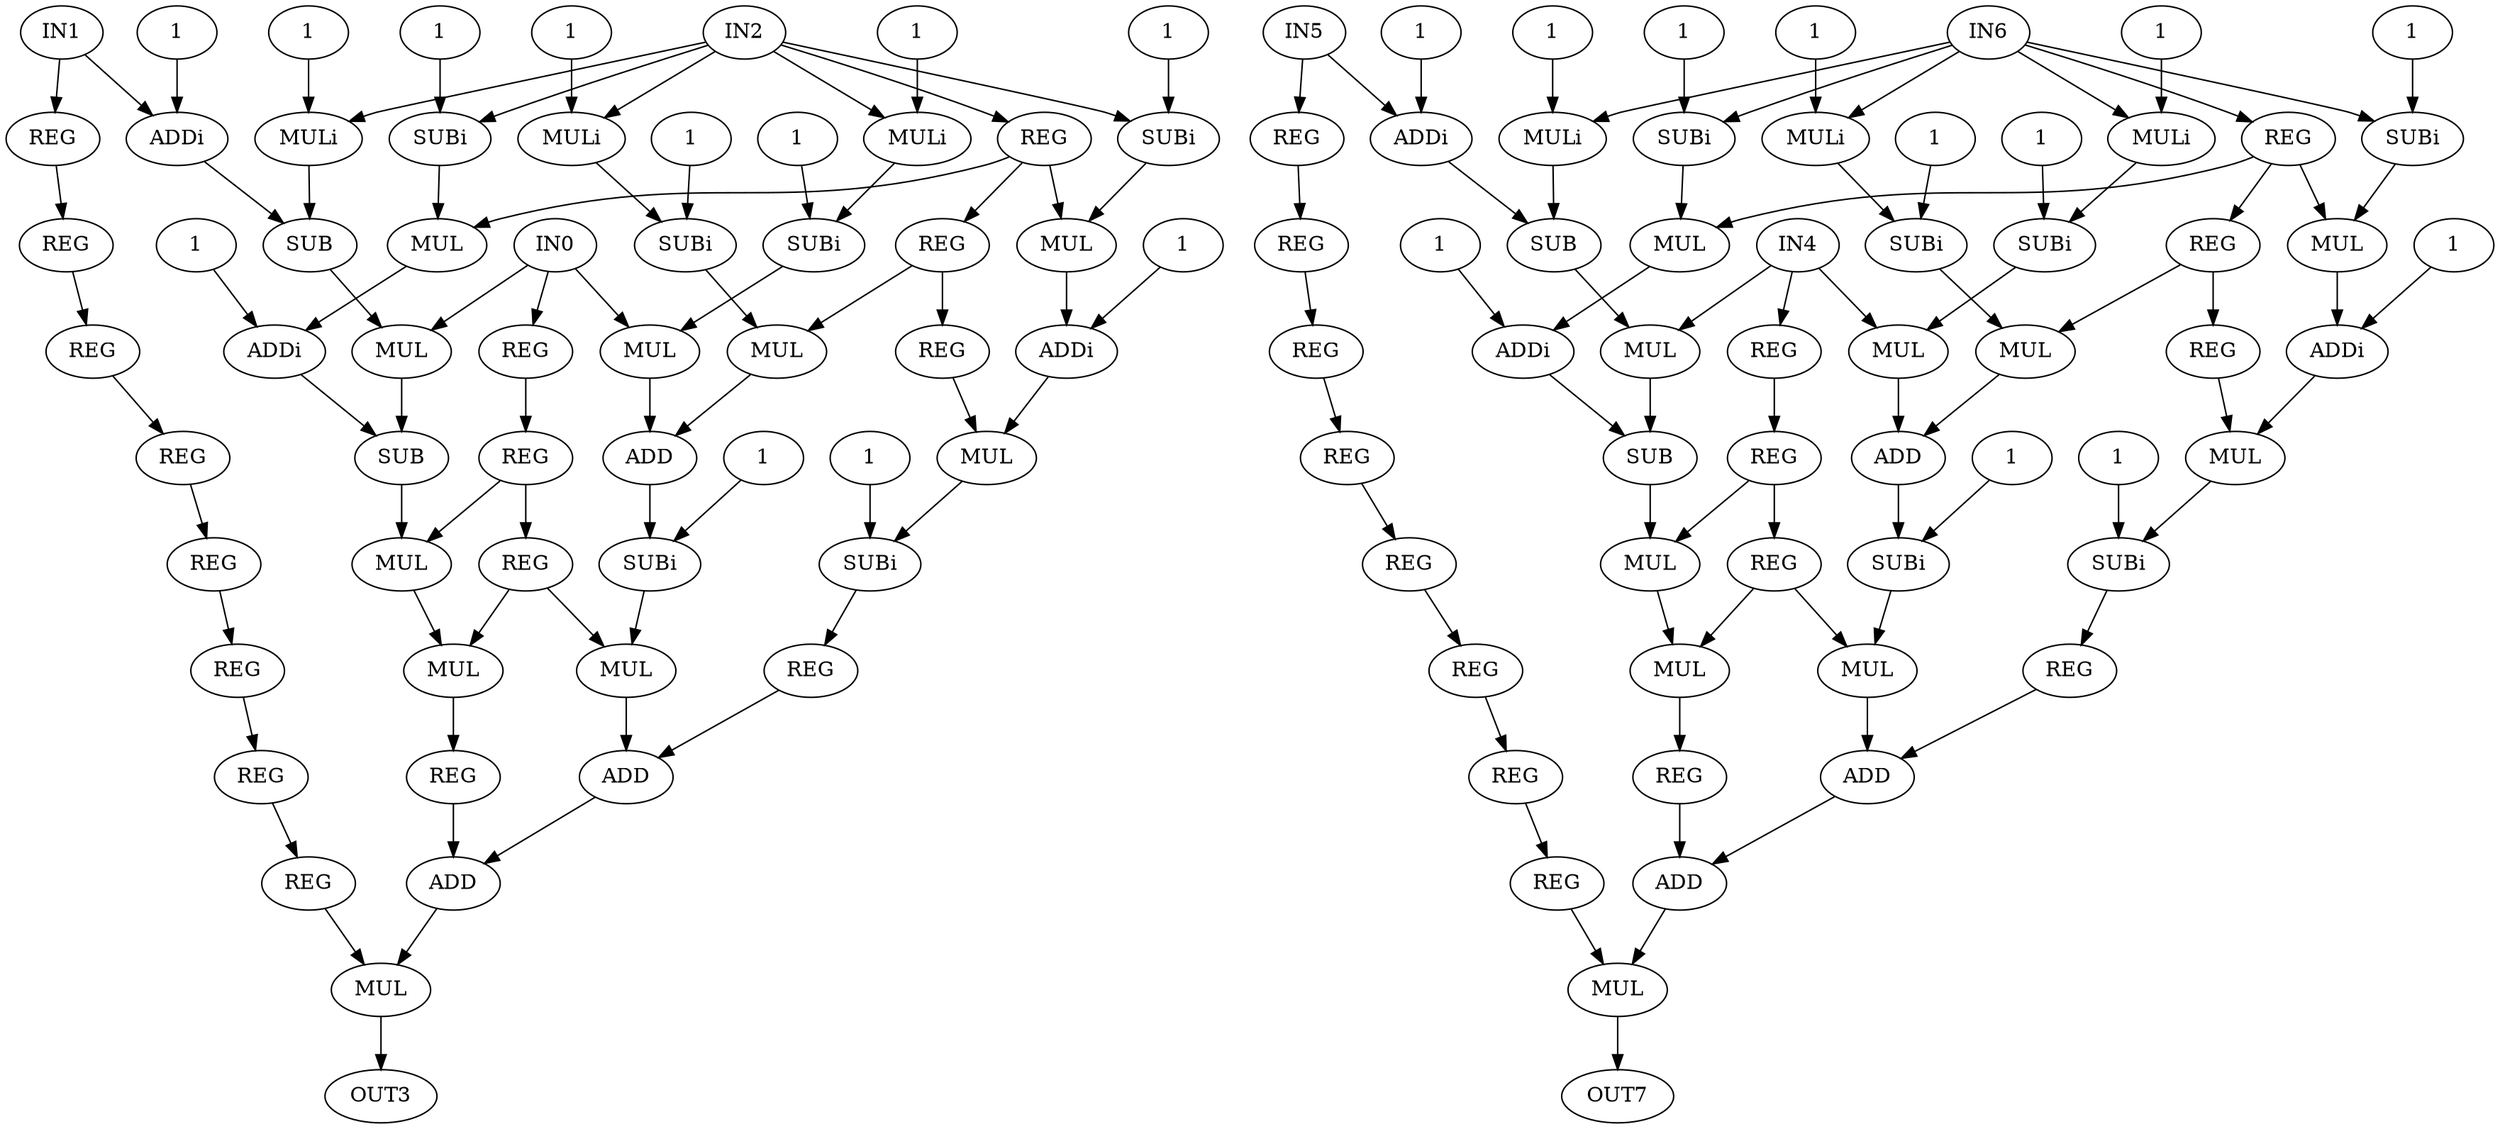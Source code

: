 digraph poly5{
 0 [ label = IN0 ]
 1 [ label = IN1 ]
 2 [ label = IN2 ]
 3 [ label = OUT3 ]
 4 [ label = IN4 ]
 5 [ label = IN5 ]
 6 [ label = IN6 ]
 7 [ label = OUT7 ]
 8 [ label = REG]
 9 [ label = REG]
 10 [ label = REG]
 11 [ label = REG]
 12 [ label = REG]
 13 [ label = REG]
 14 [ label = REG]
 15 [ label = REG]
 16 [ label = REG]
 17 [ label = REG]
 18 [ label = REG]
 19 [ label = REG]
 20 [ label = REG]
 21 [ label = REG]
 22 [ label = SUBi, VALUE = 1]
 "22.1"[ label = 1 ]
 23 [ label = SUBi, VALUE = 1]
 "23.1"[ label = 1 ]
 24 [ label = MULi, VALUE = 1]
 "24.1"[ label = 1 ]
 25 [ label = MULi, VALUE = 1]
 "25.1"[ label = 1 ]
 26 [ label = MULi, VALUE = 1]
 "26.1"[ label = 1 ]
 27 [ label = ADDi, VALUE = 1]
 "27.1"[ label = 1 ]
 28 [ label = MUL]
 29 [ label = SUBi, VALUE = 1]
 "29.1"[ label = 1 ]
 30 [ label = SUBi, VALUE = 1]
 "30.1"[ label = 1 ]
 31 [ label = MUL]
 32 [ label = SUB]
 33 [ label = ADDi, VALUE = 1]
 "33.1"[ label = 1 ]
 34 [ label = MUL]
 35 [ label = MUL]
 36 [ label = ADDi, VALUE = 1]
 "36.1"[ label = 1 ]
 37 [ label = MUL]
 38 [ label = MUL]
 39 [ label = ADD]
 40 [ label = SUB]
 41 [ label = SUBi, VALUE = 1]
 "41.1"[ label = 1 ]
 42 [ label = SUBi, VALUE = 1]
 "42.1"[ label = 1 ]
 43 [ label = MUL]
 44 [ label = MUL]
 45 [ label = MUL]
 46 [ label = REG]
 47 [ label = REG]
 48 [ label = ADD]
 49 [ label = ADD]
 50 [ label = MUL]
 51 [ label = REG]
 52 [ label = REG]
 53 [ label = REG]
 54 [ label = REG]
 55 [ label = REG]
 56 [ label = REG]
 57 [ label = REG]
 58 [ label = REG]
 59 [ label = REG]
 60 [ label = REG]
 61 [ label = REG]
 62 [ label = REG]
 63 [ label = REG]
 64 [ label = REG]
 65 [ label = SUBi, VALUE = 1]
 "65.1"[ label = 1 ]
 66 [ label = SUBi, VALUE = 1]
 "66.1"[ label = 1 ]
 67 [ label = MULi, VALUE = 1]
 "67.1"[ label = 1 ]
 68 [ label = MULi, VALUE = 1]
 "68.1"[ label = 1 ]
 69 [ label = MULi, VALUE = 1]
 "69.1"[ label = 1 ]
 70 [ label = ADDi, VALUE = 1]
 "70.1"[ label = 1 ]
 71 [ label = MUL]
 72 [ label = SUBi, VALUE = 1]
 "72.1"[ label = 1 ]
 73 [ label = SUBi, VALUE = 1]
 "73.1"[ label = 1 ]
 74 [ label = MUL]
 75 [ label = SUB]
 76 [ label = ADDi, VALUE = 1]
 "76.1"[ label = 1 ]
 77 [ label = MUL]
 78 [ label = MUL]
 79 [ label = ADDi, VALUE = 1]
 "79.1"[ label = 1 ]
 80 [ label = MUL]
 81 [ label = MUL]
 82 [ label = ADD]
 83 [ label = SUB]
 84 [ label = SUBi, VALUE = 1]
 "84.1"[ label = 1 ]
 85 [ label = SUBi, VALUE = 1]
 "85.1"[ label = 1 ]
 86 [ label = MUL]
 87 [ label = MUL]
 88 [ label = MUL]
 89 [ label = REG]
 90 [ label = REG]
 91 [ label = ADD]
 92 [ label = ADD]
 93 [ label = MUL]
 0 -> 8
 0 -> 35
 0 -> 37
 1 -> 27
 1 -> 11
 2 -> 22
 2 -> 24
 2 -> 25
 2 -> 23
 2 -> 26
 2 -> 19
 4 -> 51
 4 -> 78
 4 -> 80
 5 -> 70
 5 -> 54
 6 -> 65
 6 -> 67
 6 -> 68
 6 -> 66
 6 -> 69
 6 -> 62
 8 -> 9
 9 -> 43
 9 -> 10
 10 -> 45
 10 -> 44
 11 -> 12
 12 -> 13
 13 -> 14
 14 -> 15
 15 -> 16
 16 -> 17
 17 -> 18
 18 -> 50
 19 -> 28
 19 -> 31
 19 -> 20
 20 -> 34
 20 -> 21
 21 -> 38
 "22.1" -> 22
 22 -> 28
 "23.1" -> 23
 23 -> 31
 "24.1" -> 24
 24 -> 29
 "25.1" -> 25
 25 -> 30
 "26.1" -> 26
 26 -> 32
 "27.1" -> 27
 27 -> 32
 28 -> 33
 "29.1" -> 29
 29 -> 34
 "30.1" -> 30
 30 -> 35
 31 -> 36
 32 -> 37
 "33.1" -> 33
 33 -> 38
 34 -> 39
 35 -> 39
 "36.1" -> 36
 36 -> 40
 37 -> 40
 38 -> 41
 39 -> 42
 40 -> 43
 "41.1" -> 41
 41 -> 46
 "42.1" -> 42
 42 -> 44
 43 -> 45
 44 -> 48
 45 -> 47
 46 -> 48
 47 -> 49
 48 -> 49
 49 -> 50
 50 -> 3
 51 -> 52
 52 -> 86
 52 -> 53
 53 -> 88
 53 -> 87
 54 -> 55
 55 -> 56
 56 -> 57
 57 -> 58
 58 -> 59
 59 -> 60
 60 -> 61
 61 -> 93
 62 -> 71
 62 -> 74
 62 -> 63
 63 -> 77
 63 -> 64
 64 -> 81
 "65.1" -> 65
 65 -> 71
 "66.1" -> 66
 66 -> 74
 "67.1" -> 67
 67 -> 72
 "68.1" -> 68
 68 -> 73
 "69.1" -> 69
 69 -> 75
 "70.1" -> 70
 70 -> 75
 71 -> 76
 "72.1" -> 72
 72 -> 77
 "73.1" -> 73
 73 -> 78
 74 -> 79
 75 -> 80
 "76.1" -> 76
 76 -> 81
 77 -> 82
 78 -> 82
 "79.1" -> 79
 79 -> 83
 80 -> 83
 81 -> 84
 82 -> 85
 83 -> 86
 "84.1" -> 84
 84 -> 89
 "85.1" -> 85
 85 -> 87
 86 -> 88
 87 -> 91
 88 -> 90
 89 -> 91
 90 -> 92
 91 -> 92
 92 -> 93
 93 -> 7
}
